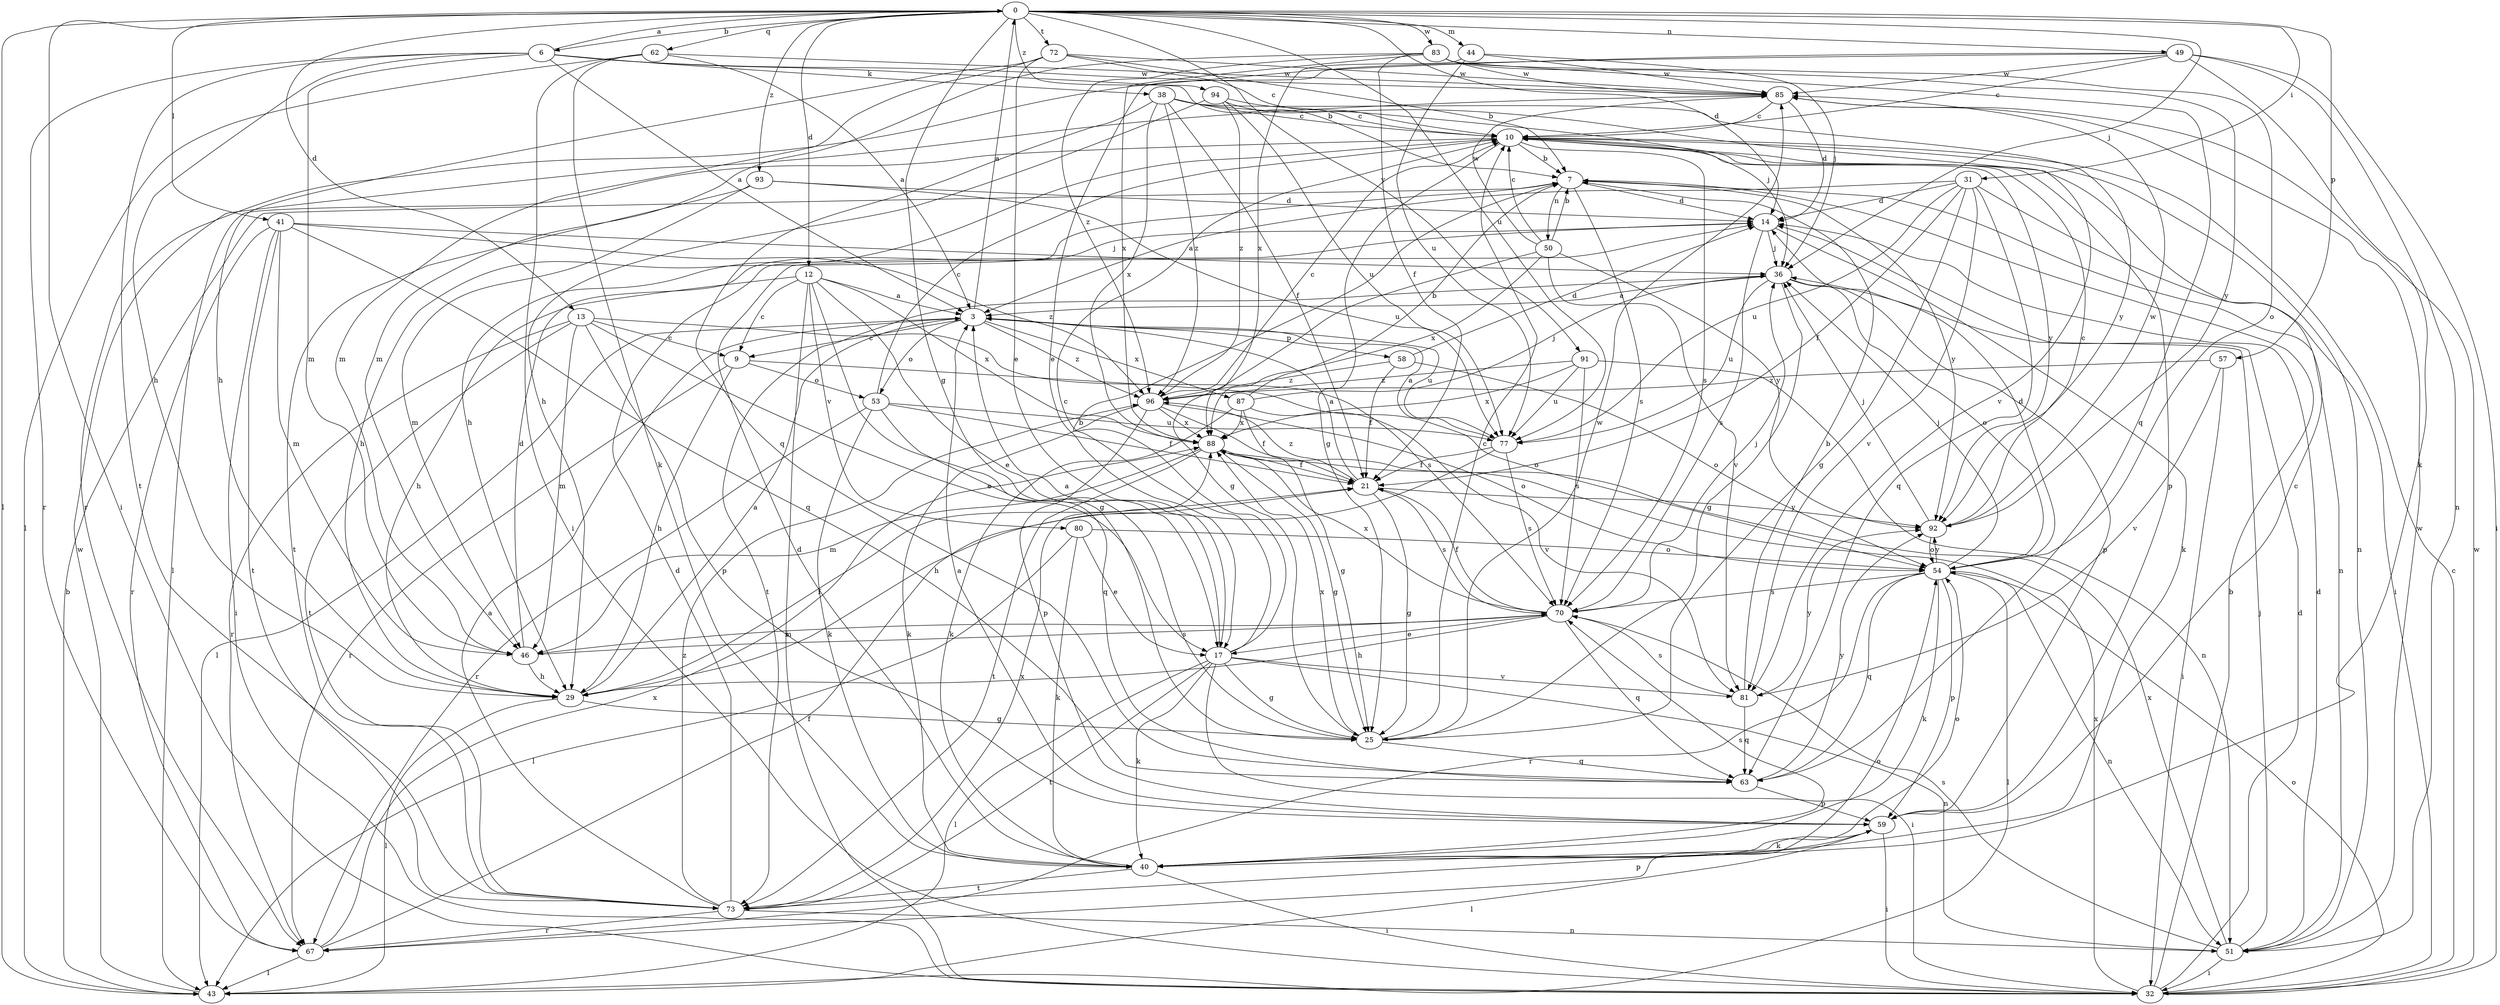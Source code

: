 strict digraph  {
0;
3;
6;
7;
9;
10;
12;
13;
14;
17;
21;
25;
29;
31;
32;
36;
38;
40;
41;
43;
44;
46;
49;
50;
51;
53;
54;
57;
58;
59;
62;
63;
67;
70;
72;
73;
77;
80;
81;
83;
85;
87;
88;
91;
92;
93;
94;
96;
0 -> 6  [label=b];
0 -> 12  [label=d];
0 -> 13  [label=d];
0 -> 14  [label=d];
0 -> 25  [label=g];
0 -> 31  [label=i];
0 -> 32  [label=i];
0 -> 36  [label=j];
0 -> 41  [label=l];
0 -> 43  [label=l];
0 -> 44  [label=m];
0 -> 49  [label=n];
0 -> 57  [label=p];
0 -> 62  [label=q];
0 -> 72  [label=t];
0 -> 77  [label=u];
0 -> 83  [label=w];
0 -> 91  [label=y];
0 -> 93  [label=z];
0 -> 94  [label=z];
3 -> 0  [label=a];
3 -> 9  [label=c];
3 -> 43  [label=l];
3 -> 53  [label=o];
3 -> 58  [label=p];
3 -> 77  [label=u];
3 -> 87  [label=x];
3 -> 96  [label=z];
6 -> 0  [label=a];
6 -> 3  [label=a];
6 -> 7  [label=b];
6 -> 29  [label=h];
6 -> 38  [label=k];
6 -> 46  [label=m];
6 -> 67  [label=r];
6 -> 73  [label=t];
6 -> 85  [label=w];
7 -> 14  [label=d];
7 -> 29  [label=h];
7 -> 50  [label=n];
7 -> 51  [label=n];
7 -> 70  [label=s];
7 -> 92  [label=y];
9 -> 29  [label=h];
9 -> 53  [label=o];
9 -> 54  [label=o];
9 -> 67  [label=r];
10 -> 7  [label=b];
10 -> 25  [label=g];
10 -> 29  [label=h];
10 -> 43  [label=l];
10 -> 51  [label=n];
10 -> 59  [label=p];
10 -> 70  [label=s];
10 -> 92  [label=y];
12 -> 3  [label=a];
12 -> 9  [label=c];
12 -> 17  [label=e];
12 -> 25  [label=g];
12 -> 29  [label=h];
12 -> 32  [label=i];
12 -> 80  [label=v];
12 -> 88  [label=x];
13 -> 9  [label=c];
13 -> 17  [label=e];
13 -> 46  [label=m];
13 -> 59  [label=p];
13 -> 67  [label=r];
13 -> 70  [label=s];
13 -> 73  [label=t];
14 -> 36  [label=j];
14 -> 40  [label=k];
14 -> 70  [label=s];
17 -> 3  [label=a];
17 -> 7  [label=b];
17 -> 10  [label=c];
17 -> 25  [label=g];
17 -> 32  [label=i];
17 -> 40  [label=k];
17 -> 43  [label=l];
17 -> 51  [label=n];
17 -> 73  [label=t];
17 -> 81  [label=v];
21 -> 3  [label=a];
21 -> 25  [label=g];
21 -> 70  [label=s];
21 -> 92  [label=y];
21 -> 96  [label=z];
25 -> 10  [label=c];
25 -> 63  [label=q];
25 -> 85  [label=w];
25 -> 88  [label=x];
29 -> 3  [label=a];
29 -> 21  [label=f];
29 -> 25  [label=g];
29 -> 43  [label=l];
31 -> 3  [label=a];
31 -> 14  [label=d];
31 -> 21  [label=f];
31 -> 25  [label=g];
31 -> 32  [label=i];
31 -> 63  [label=q];
31 -> 77  [label=u];
31 -> 81  [label=v];
32 -> 7  [label=b];
32 -> 10  [label=c];
32 -> 14  [label=d];
32 -> 54  [label=o];
32 -> 85  [label=w];
32 -> 88  [label=x];
36 -> 3  [label=a];
36 -> 25  [label=g];
36 -> 54  [label=o];
36 -> 59  [label=p];
36 -> 73  [label=t];
36 -> 77  [label=u];
38 -> 10  [label=c];
38 -> 21  [label=f];
38 -> 63  [label=q];
38 -> 81  [label=v];
38 -> 88  [label=x];
38 -> 92  [label=y];
38 -> 96  [label=z];
40 -> 14  [label=d];
40 -> 32  [label=i];
40 -> 54  [label=o];
40 -> 70  [label=s];
40 -> 73  [label=t];
41 -> 32  [label=i];
41 -> 36  [label=j];
41 -> 46  [label=m];
41 -> 63  [label=q];
41 -> 67  [label=r];
41 -> 73  [label=t];
41 -> 96  [label=z];
43 -> 7  [label=b];
43 -> 85  [label=w];
44 -> 36  [label=j];
44 -> 77  [label=u];
44 -> 85  [label=w];
44 -> 88  [label=x];
46 -> 14  [label=d];
46 -> 29  [label=h];
46 -> 70  [label=s];
49 -> 10  [label=c];
49 -> 17  [label=e];
49 -> 32  [label=i];
49 -> 40  [label=k];
49 -> 51  [label=n];
49 -> 67  [label=r];
49 -> 85  [label=w];
50 -> 7  [label=b];
50 -> 10  [label=c];
50 -> 25  [label=g];
50 -> 81  [label=v];
50 -> 85  [label=w];
50 -> 88  [label=x];
50 -> 92  [label=y];
51 -> 14  [label=d];
51 -> 32  [label=i];
51 -> 36  [label=j];
51 -> 70  [label=s];
51 -> 85  [label=w];
51 -> 88  [label=x];
53 -> 10  [label=c];
53 -> 21  [label=f];
53 -> 40  [label=k];
53 -> 63  [label=q];
53 -> 67  [label=r];
53 -> 77  [label=u];
54 -> 14  [label=d];
54 -> 36  [label=j];
54 -> 40  [label=k];
54 -> 43  [label=l];
54 -> 51  [label=n];
54 -> 59  [label=p];
54 -> 63  [label=q];
54 -> 67  [label=r];
54 -> 70  [label=s];
54 -> 92  [label=y];
57 -> 32  [label=i];
57 -> 81  [label=v];
57 -> 96  [label=z];
58 -> 14  [label=d];
58 -> 21  [label=f];
58 -> 54  [label=o];
58 -> 96  [label=z];
59 -> 3  [label=a];
59 -> 10  [label=c];
59 -> 32  [label=i];
59 -> 40  [label=k];
59 -> 43  [label=l];
62 -> 3  [label=a];
62 -> 32  [label=i];
62 -> 40  [label=k];
62 -> 43  [label=l];
62 -> 85  [label=w];
63 -> 59  [label=p];
63 -> 92  [label=y];
67 -> 21  [label=f];
67 -> 43  [label=l];
67 -> 54  [label=o];
67 -> 88  [label=x];
70 -> 17  [label=e];
70 -> 21  [label=f];
70 -> 29  [label=h];
70 -> 36  [label=j];
70 -> 46  [label=m];
70 -> 63  [label=q];
70 -> 88  [label=x];
72 -> 7  [label=b];
72 -> 10  [label=c];
72 -> 17  [label=e];
72 -> 29  [label=h];
72 -> 46  [label=m];
72 -> 85  [label=w];
73 -> 3  [label=a];
73 -> 14  [label=d];
73 -> 51  [label=n];
73 -> 59  [label=p];
73 -> 67  [label=r];
73 -> 88  [label=x];
73 -> 96  [label=z];
77 -> 3  [label=a];
77 -> 21  [label=f];
77 -> 29  [label=h];
77 -> 70  [label=s];
80 -> 17  [label=e];
80 -> 40  [label=k];
80 -> 43  [label=l];
80 -> 54  [label=o];
81 -> 7  [label=b];
81 -> 63  [label=q];
81 -> 70  [label=s];
81 -> 92  [label=y];
83 -> 21  [label=f];
83 -> 46  [label=m];
83 -> 54  [label=o];
83 -> 63  [label=q];
83 -> 85  [label=w];
83 -> 88  [label=x];
83 -> 92  [label=y];
83 -> 96  [label=z];
85 -> 10  [label=c];
85 -> 14  [label=d];
87 -> 7  [label=b];
87 -> 25  [label=g];
87 -> 36  [label=j];
87 -> 40  [label=k];
87 -> 81  [label=v];
87 -> 88  [label=x];
88 -> 21  [label=f];
88 -> 25  [label=g];
88 -> 46  [label=m];
88 -> 73  [label=t];
91 -> 51  [label=n];
91 -> 70  [label=s];
91 -> 77  [label=u];
91 -> 88  [label=x];
91 -> 96  [label=z];
92 -> 10  [label=c];
92 -> 36  [label=j];
92 -> 54  [label=o];
92 -> 85  [label=w];
93 -> 14  [label=d];
93 -> 46  [label=m];
93 -> 73  [label=t];
93 -> 77  [label=u];
94 -> 10  [label=c];
94 -> 29  [label=h];
94 -> 36  [label=j];
94 -> 77  [label=u];
94 -> 96  [label=z];
96 -> 10  [label=c];
96 -> 21  [label=f];
96 -> 40  [label=k];
96 -> 54  [label=o];
96 -> 59  [label=p];
96 -> 88  [label=x];
}
